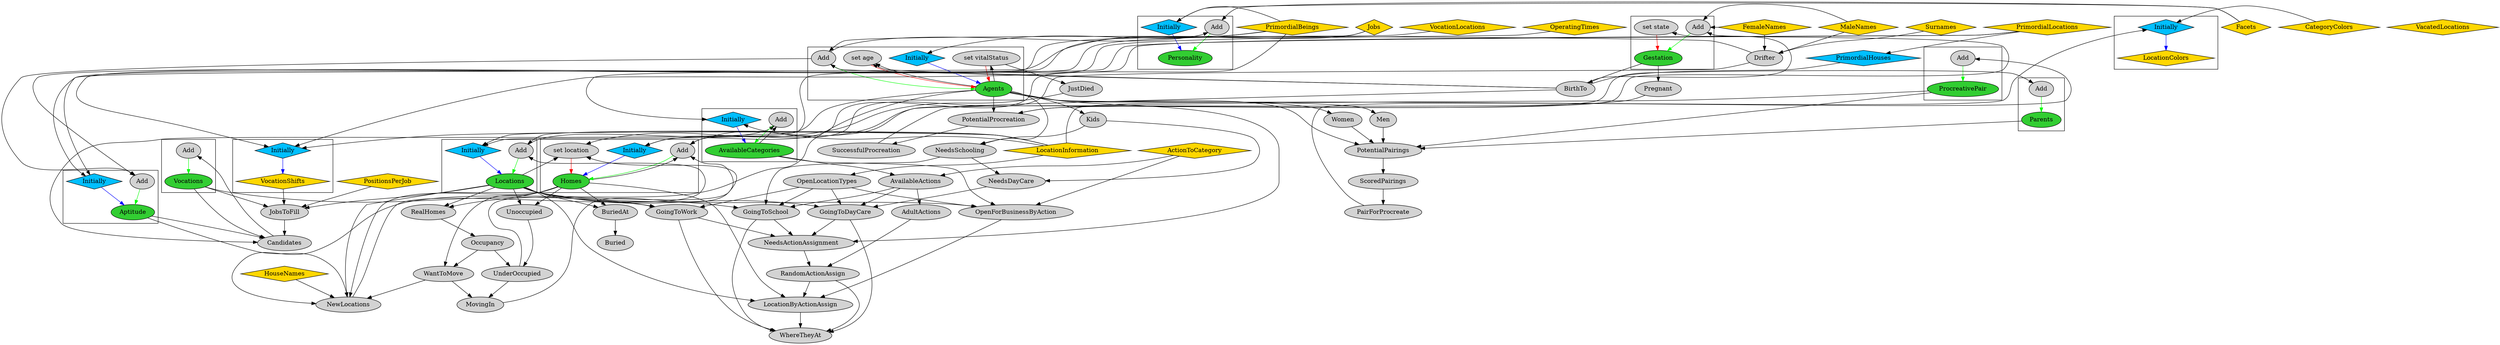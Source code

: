 digraph {
node [ style="filled"]
subgraph "cluster_VocationShifts"{
v11 [ label = "VocationShifts" fillcolor="gold" shape="diamond"];
v12 [ label = "Initially" fillcolor="deepskyblue" shape="diamond"];
}
subgraph "cluster_LocationColors"{
v16 [ label = "LocationColors" fillcolor="gold" shape="diamond"];
v17 [ label = "Initially" fillcolor="deepskyblue" shape="diamond"];
}
subgraph "cluster_Agents"{
v18 [ label = "Agents" fillcolor="limegreen"];
v19 [ label = "Add"];
v37 [ label = "Initially" fillcolor="deepskyblue" shape="diamond"];
v38 [ label = "set vitalStatus"];
v39 [ label = "set age"];
}
subgraph "cluster_Personality"{
v40 [ label = "Personality" fillcolor="limegreen"];
v41 [ label = "Add"];
v42 [ label = "Initially" fillcolor="deepskyblue" shape="diamond"];
}
subgraph "cluster_Aptitude"{
v43 [ label = "Aptitude" fillcolor="limegreen"];
v44 [ label = "Add"];
v45 [ label = "Initially" fillcolor="deepskyblue" shape="diamond"];
}
subgraph "cluster_ProcreativePair"{
v27 [ label = "ProcreativePair" fillcolor="limegreen"];
v28 [ label = "Add"];
}
subgraph "cluster_Gestation"{
v22 [ label = "Gestation" fillcolor="limegreen"];
v23 [ label = "Add"];
v36 [ label = "set state"];
}
subgraph "cluster_Parents"{
v34 [ label = "Parents" fillcolor="limegreen"];
v35 [ label = "Add"];
}
subgraph "cluster_Locations"{
v48 [ label = "Locations" fillcolor="limegreen"];
v49 [ label = "Add"];
v50 [ label = "Initially" fillcolor="deepskyblue" shape="diamond"];
}
subgraph "cluster_AvailableCategories"{
v63 [ label = "AvailableCategories" fillcolor="limegreen"];
v64 [ label = "Add"];
v65 [ label = "Initially" fillcolor="deepskyblue" shape="diamond"];
}
subgraph "cluster_Homes"{
v52 [ label = "Homes" fillcolor="limegreen"];
v53 [ label = "Add"];
v58 [ label = "Initially" fillcolor="deepskyblue" shape="diamond"];
v60 [ label = "set location"];
}
subgraph "cluster_Vocations"{
v69 [ label = "Vocations" fillcolor="limegreen"];
v70 [ label = "Add"];
}
v0 [ label = "FemaleNames" fillcolor="gold" shape="diamond"];
v1 [ label = "MaleNames" fillcolor="gold" shape="diamond"];
v2 [ label = "Surnames" fillcolor="gold" shape="diamond"];
v3 [ label = "HouseNames" fillcolor="gold" shape="diamond"];
v4 [ label = "Facets" fillcolor="gold" shape="diamond"];
v5 [ label = "Jobs" fillcolor="gold" shape="diamond"];
v6 [ label = "PrimordialBeings" fillcolor="gold" shape="diamond"];
v7 [ label = "PrimordialLocations" fillcolor="gold" shape="diamond"];
v8 [ label = "LocationInformation" fillcolor="gold" shape="diamond"];
v9 [ label = "VocationLocations" fillcolor="gold" shape="diamond"];
v10 [ label = "OperatingTimes" fillcolor="gold" shape="diamond"];
v13 [ label = "PositionsPerJob" fillcolor="gold" shape="diamond"];
v14 [ label = "ActionToCategory" fillcolor="gold" shape="diamond"];
v15 [ label = "CategoryColors" fillcolor="gold" shape="diamond"];
v20 [ label = "Drifter"];
v21 [ label = "BirthTo"];
v24 [ label = "SuccessfulProcreation"];
v25 [ label = "PotentialProcreation"];
v26 [ label = "Pregnant"];
v29 [ label = "PairForProcreate"];
v30 [ label = "ScoredPairings"];
v31 [ label = "PotentialPairings"];
v32 [ label = "Women"];
v33 [ label = "Men"];
v46 [ label = "JustDied"];
v47 [ label = "NewLocations"];
v51 [ label = "WantToMove"];
v54 [ label = "UnderOccupied"];
v55 [ label = "Occupancy"];
v56 [ label = "RealHomes"];
v57 [ label = "Unoccupied"];
v59 [ label = "PrimordialHouses" fillcolor="deepskyblue" shape="diamond"];
v61 [ label = "MovingIn"];
v62 [ label = "VacatedLocations" fillcolor="gold" shape="diamond"];
v66 [ label = "AvailableActions"];
v67 [ label = "BuriedAt"];
v68 [ label = "Buried"];
v71 [ label = "Candidates"];
v72 [ label = "JobsToFill"];
v73 [ label = "OpenLocationTypes"];
v74 [ label = "Kids"];
v75 [ label = "NeedsSchooling"];
v76 [ label = "NeedsDayCare"];
v77 [ label = "GoingToSchool"];
v78 [ label = "GoingToDayCare"];
v79 [ label = "GoingToWork"];
v80 [ label = "WhereTheyAt"];
v81 [ label = "RandomActionAssign"];
v82 [ label = "AdultActions"];
v83 [ label = "NeedsActionAssignment"];
v84 [ label = "LocationByActionAssign"];
v85 [ label = "OpenForBusinessByAction"];
v12 -> v11 [ color="blue" ]
v9 -> v12 [ constraint="false" ]
v8 -> v12 [ constraint="false" ]
v10 -> v12 [ constraint="false" ]
v17 -> v16 [ color="blue" ]
v8 -> v17 [ constraint="false" ]
v15 -> v17 [ constraint="false" ]
v19 -> v18 [ color="green" ]
v20 -> v19 [ constraint="false" ]
v2 -> v20
v1 -> v20
v0 -> v20
v21 -> v19 [ constraint="false" ]
v22 -> v21
v23 -> v22 [ color="green" ]
v24 -> v23 [ constraint="false" ]
v25 -> v24
v26 -> v25
v22 -> v26
v27 -> v25
v28 -> v27 [ color="green" ]
v29 -> v28 [ constraint="false" ]
v30 -> v29
v31 -> v30
v27 -> v31
v32 -> v31
v18 -> v32
v33 -> v31
v18 -> v33
v18 -> v31
v34 -> v31
v35 -> v34 [ color="green" ]
v21 -> v35 [ constraint="false" ]
v18 -> v25
v1 -> v23 [ constraint="false" ]
v0 -> v23 [ constraint="false" ]
v36 -> v22 [ color="red" ]
v21 -> v36 [ constraint="false" ]
v37 -> v18 [ color="blue" ]
v6 -> v37 [ constraint="false" ]
v38 -> v18 [ color="red" ]
v18 -> v38 [ constraint="false" ]
v39 -> v18 [ color="red" ]
v21 -> v39 [ constraint="false" ]
v18 -> v39 [ constraint="false" ]
v41 -> v40 [ color="green" ]
v19 -> v41 [ constraint="false" ]
v4 -> v41 [ constraint="false" ]
v42 -> v40 [ color="blue" ]
v6 -> v42 [ constraint="false" ]
v4 -> v42 [ constraint="false" ]
v44 -> v43 [ color="green" ]
v19 -> v44 [ constraint="false" ]
v5 -> v44 [ constraint="false" ]
v45 -> v43 [ color="blue" ]
v6 -> v45 [ constraint="false" ]
v5 -> v45 [ constraint="false" ]
v38 -> v46
v48 -> v47
v49 -> v48 [ color="green" ]
v47 -> v49 [ constraint="false" ]
v8 -> v49 [ constraint="false" ]
v50 -> v48 [ color="blue" ]
v7 -> v50 [ constraint="false" ]
v8 -> v50 [ constraint="false" ]
v3 -> v47
v51 -> v47
v52 -> v51
v53 -> v52 [ color="green" ]
v21 -> v53 [ constraint="false" ]
v52 -> v53 [ constraint="false" ]
v54 -> v53 [ constraint="false" ]
v55 -> v54
v56 -> v55
v48 -> v56
v52 -> v56
v57 -> v54
v52 -> v57
v48 -> v57
v20 -> v53 [ constraint="false" ]
v58 -> v52 [ color="blue" ]
v59 -> v58 [ constraint="false" ]
v7 -> v59
v6 -> v58 [ constraint="false" ]
v60 -> v52 [ color="red" ]
v46 -> v60 [ constraint="false" ]
v48 -> v60 [ constraint="false" ]
v61 -> v60 [ constraint="false" ]
v51 -> v61
v54 -> v61
v55 -> v51
v52 -> v47
v18 -> v47
v43 -> v47
v64 -> v63 [ color="green" ]
v49 -> v64 [ constraint="false" ]
v63 -> v64 [ constraint="false" ]
v65 -> v63 [ color="blue" ]
v8 -> v65 [ constraint="false" ]
v7 -> v65 [ constraint="false" ]
v14 -> v66
v63 -> v66
v48 -> v67
v52 -> v67
v67 -> v68
v70 -> v69 [ color="green" ]
v71 -> v70 [ constraint="false" ]
v72 -> v71
v48 -> v72
v11 -> v72
v13 -> v72
v69 -> v72
v69 -> v71
v18 -> v71
v43 -> v71
v8 -> v73
v18 -> v74
v74 -> v75
v18 -> v75
v75 -> v76
v74 -> v76
v66 -> v77
v73 -> v77
v48 -> v77
v75 -> v77
v66 -> v78
v73 -> v78
v48 -> v78
v76 -> v78
v73 -> v79
v48 -> v79
v69 -> v79
v77 -> v80
v78 -> v80
v79 -> v80
v81 -> v80
v82 -> v81
v66 -> v82
v83 -> v81
v79 -> v83
v78 -> v83
v77 -> v83
v18 -> v83
v84 -> v80
v81 -> v84
v52 -> v84
v85 -> v84
v14 -> v85
v63 -> v85
v73 -> v85
v48 -> v85
v48 -> v84
}
